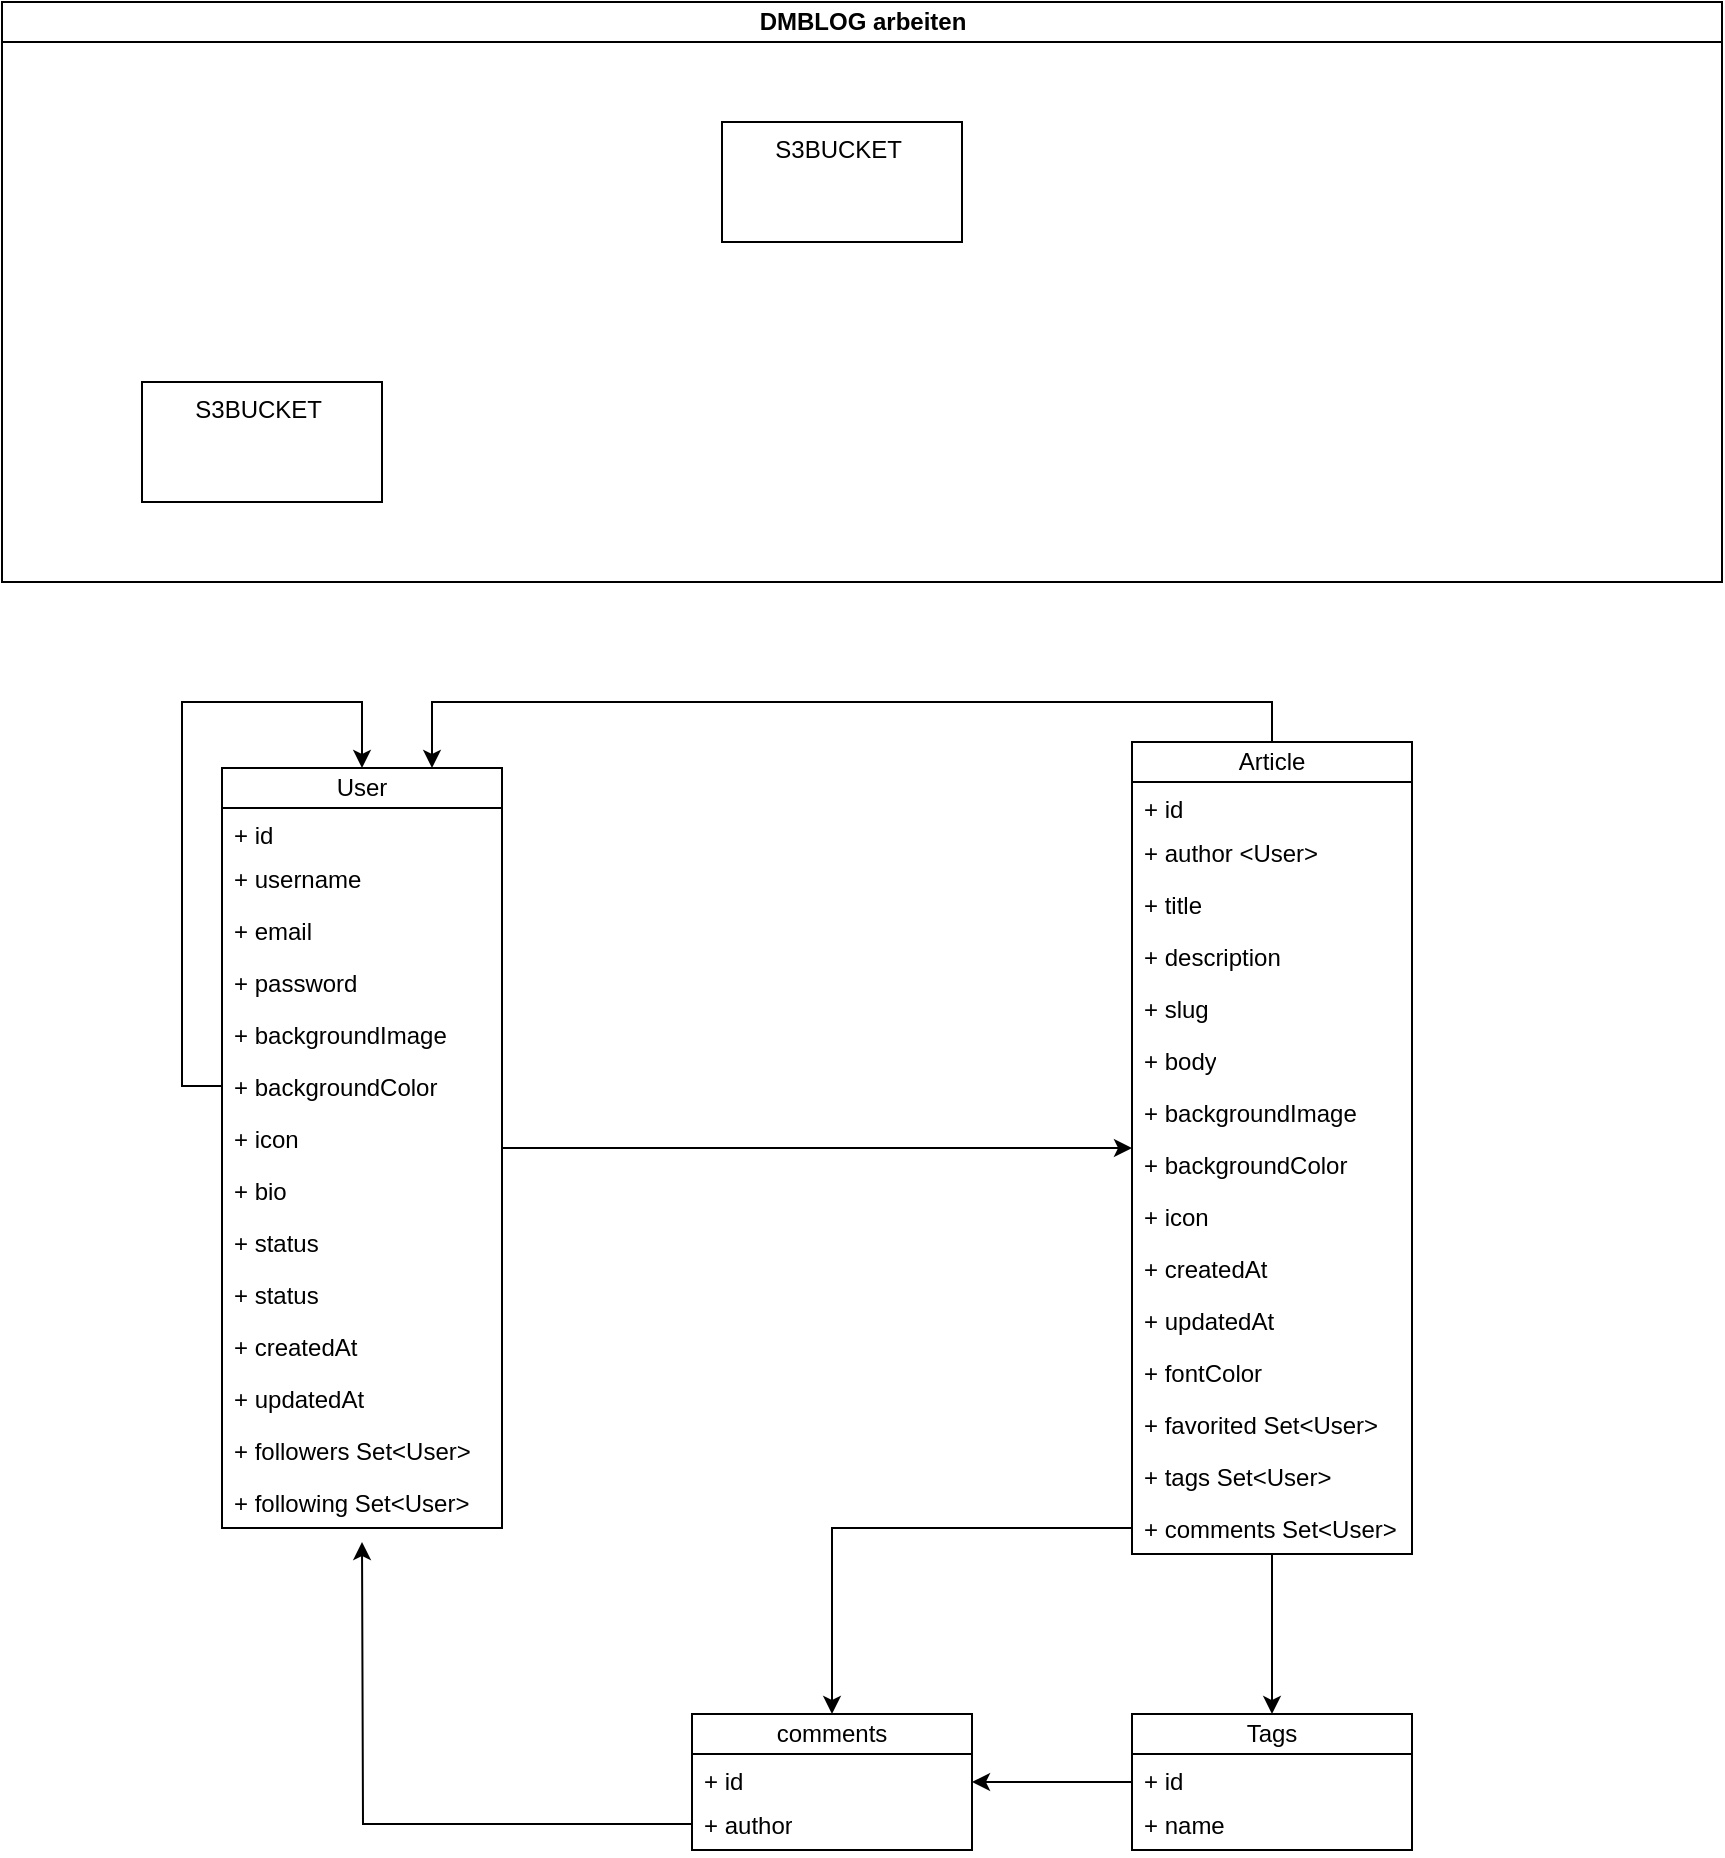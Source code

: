 <mxfile version="24.6.4" type="github">
  <diagram id="prtHgNgQTEPvFCAcTncT" name="Page-1">
    <mxGraphModel dx="1621" dy="459" grid="1" gridSize="10" guides="1" tooltips="1" connect="1" arrows="1" fold="1" page="1" pageScale="1" pageWidth="827" pageHeight="1169" math="0" shadow="0">
      <root>
        <mxCell id="0" />
        <mxCell id="1" parent="0" />
        <mxCell id="dNxyNK7c78bLwvsdeMH5-11" value="DMBLOG arbeiten" style="swimlane;html=1;startSize=20;horizontal=1;containerType=tree;glass=0;" parent="1" vertex="1">
          <mxGeometry x="-20" y="90" width="860" height="290" as="geometry" />
        </mxCell>
        <mxCell id="9S2_7b4mvDIKhxkQ7Gb--81" value="S3BUCKET&amp;nbsp;" style="rounded=0;whiteSpace=wrap;html=1;verticalAlign=top;" vertex="1" parent="dNxyNK7c78bLwvsdeMH5-11">
          <mxGeometry x="70" y="190" width="120" height="60" as="geometry" />
        </mxCell>
        <mxCell id="9S2_7b4mvDIKhxkQ7Gb--82" value="S3BUCKET&amp;nbsp;" style="rounded=0;whiteSpace=wrap;html=1;verticalAlign=top;" vertex="1" parent="dNxyNK7c78bLwvsdeMH5-11">
          <mxGeometry x="360" y="60" width="120" height="60" as="geometry" />
        </mxCell>
        <mxCell id="9S2_7b4mvDIKhxkQ7Gb--50" value="" style="edgeStyle=orthogonalEdgeStyle;rounded=0;orthogonalLoop=1;jettySize=auto;html=1;" edge="1" parent="1" source="9S2_7b4mvDIKhxkQ7Gb--7" target="9S2_7b4mvDIKhxkQ7Gb--34">
          <mxGeometry relative="1" as="geometry" />
        </mxCell>
        <mxCell id="9S2_7b4mvDIKhxkQ7Gb--7" value="User" style="swimlane;fontStyle=0;childLayout=stackLayout;horizontal=1;startSize=20;fillColor=none;horizontalStack=0;resizeParent=1;resizeParentMax=0;resizeLast=0;collapsible=1;marginBottom=0;whiteSpace=wrap;html=1;" vertex="1" parent="1">
          <mxGeometry x="90" y="473" width="140" height="380" as="geometry">
            <mxRectangle x="340" y="390" width="70" height="30" as="alternateBounds" />
          </mxGeometry>
        </mxCell>
        <mxCell id="9S2_7b4mvDIKhxkQ7Gb--8" value="+ id&lt;span style=&quot;color: rgba(0, 0, 0, 0); font-family: monospace; font-size: 0px; text-wrap: nowrap;&quot;&gt;%3CmxGraphModel%3E%3Croot%3E%3CmxCell%20id%3D%220%22%2F%3E%3CmxCell%20id%3D%221%22%20parent%3D%220%22%2F%3E%3CmxCell%20id%3D%222%22%20value%3D%22%2B%20Password%22%20style%3D%22text%3BstrokeColor%3Dnone%3BfillColor%3Dnone%3Balign%3Dleft%3BverticalAlign%3Dtop%3BspacingLeft%3D4%3BspacingRight%3D4%3Boverflow%3Dhidden%3Brotatable%3D0%3Bpoints%3D%5B%5B0%2C0.5%5D%2C%5B1%2C0.5%5D%5D%3BportConstraint%3Deastwest%3BwhiteSpace%3Dwrap%3Bhtml%3D1%3B%22%20vertex%3D%221%22%20parent%3D%221%22%3E%3CmxGeometry%20x%3D%22340%22%20y%3D%22458%22%20width%3D%22140%22%20height%3D%2226%22%20as%3D%22geometry%22%2F%3E%3C%2FmxCell%3E%3C%2Froot%3E%3C%2FmxGraphModel%3E&lt;/span&gt;" style="text;strokeColor=none;fillColor=none;align=left;verticalAlign=top;spacingLeft=4;spacingRight=4;overflow=hidden;rotatable=0;points=[[0,0.5],[1,0.5]];portConstraint=eastwest;whiteSpace=wrap;html=1;" vertex="1" parent="9S2_7b4mvDIKhxkQ7Gb--7">
          <mxGeometry y="20" width="140" height="22" as="geometry" />
        </mxCell>
        <mxCell id="9S2_7b4mvDIKhxkQ7Gb--9" value="+ username" style="text;strokeColor=none;fillColor=none;align=left;verticalAlign=top;spacingLeft=4;spacingRight=4;overflow=hidden;rotatable=0;points=[[0,0.5],[1,0.5]];portConstraint=eastwest;whiteSpace=wrap;html=1;" vertex="1" parent="9S2_7b4mvDIKhxkQ7Gb--7">
          <mxGeometry y="42" width="140" height="26" as="geometry" />
        </mxCell>
        <mxCell id="9S2_7b4mvDIKhxkQ7Gb--10" value="+ email" style="text;strokeColor=none;fillColor=none;align=left;verticalAlign=top;spacingLeft=4;spacingRight=4;overflow=hidden;rotatable=0;points=[[0,0.5],[1,0.5]];portConstraint=eastwest;whiteSpace=wrap;html=1;" vertex="1" parent="9S2_7b4mvDIKhxkQ7Gb--7">
          <mxGeometry y="68" width="140" height="26" as="geometry" />
        </mxCell>
        <mxCell id="9S2_7b4mvDIKhxkQ7Gb--21" value="+ password" style="text;strokeColor=none;fillColor=none;align=left;verticalAlign=top;spacingLeft=4;spacingRight=4;overflow=hidden;rotatable=0;points=[[0,0.5],[1,0.5]];portConstraint=eastwest;whiteSpace=wrap;html=1;" vertex="1" parent="9S2_7b4mvDIKhxkQ7Gb--7">
          <mxGeometry y="94" width="140" height="26" as="geometry" />
        </mxCell>
        <mxCell id="9S2_7b4mvDIKhxkQ7Gb--25" value="+ backgroundImage" style="text;strokeColor=none;fillColor=none;align=left;verticalAlign=top;spacingLeft=4;spacingRight=4;overflow=hidden;rotatable=0;points=[[0,0.5],[1,0.5]];portConstraint=eastwest;whiteSpace=wrap;html=1;" vertex="1" parent="9S2_7b4mvDIKhxkQ7Gb--7">
          <mxGeometry y="120" width="140" height="26" as="geometry" />
        </mxCell>
        <mxCell id="9S2_7b4mvDIKhxkQ7Gb--30" style="edgeStyle=orthogonalEdgeStyle;rounded=0;orthogonalLoop=1;jettySize=auto;html=1;" edge="1" parent="9S2_7b4mvDIKhxkQ7Gb--7" source="9S2_7b4mvDIKhxkQ7Gb--26" target="9S2_7b4mvDIKhxkQ7Gb--7">
          <mxGeometry relative="1" as="geometry">
            <Array as="points">
              <mxPoint x="-20" y="159" />
              <mxPoint x="-20" y="-33" />
              <mxPoint x="70" y="-33" />
            </Array>
          </mxGeometry>
        </mxCell>
        <mxCell id="9S2_7b4mvDIKhxkQ7Gb--26" value="+ backgroundColor" style="text;strokeColor=none;fillColor=none;align=left;verticalAlign=top;spacingLeft=4;spacingRight=4;overflow=hidden;rotatable=0;points=[[0,0.5],[1,0.5]];portConstraint=eastwest;whiteSpace=wrap;html=1;" vertex="1" parent="9S2_7b4mvDIKhxkQ7Gb--7">
          <mxGeometry y="146" width="140" height="26" as="geometry" />
        </mxCell>
        <mxCell id="9S2_7b4mvDIKhxkQ7Gb--24" value="+ icon" style="text;strokeColor=none;fillColor=none;align=left;verticalAlign=top;spacingLeft=4;spacingRight=4;overflow=hidden;rotatable=0;points=[[0,0.5],[1,0.5]];portConstraint=eastwest;whiteSpace=wrap;html=1;" vertex="1" parent="9S2_7b4mvDIKhxkQ7Gb--7">
          <mxGeometry y="172" width="140" height="26" as="geometry" />
        </mxCell>
        <mxCell id="9S2_7b4mvDIKhxkQ7Gb--23" value="+ bio" style="text;strokeColor=none;fillColor=none;align=left;verticalAlign=top;spacingLeft=4;spacingRight=4;overflow=hidden;rotatable=0;points=[[0,0.5],[1,0.5]];portConstraint=eastwest;whiteSpace=wrap;html=1;" vertex="1" parent="9S2_7b4mvDIKhxkQ7Gb--7">
          <mxGeometry y="198" width="140" height="26" as="geometry" />
        </mxCell>
        <mxCell id="9S2_7b4mvDIKhxkQ7Gb--22" value="+ status" style="text;strokeColor=none;fillColor=none;align=left;verticalAlign=top;spacingLeft=4;spacingRight=4;overflow=hidden;rotatable=0;points=[[0,0.5],[1,0.5]];portConstraint=eastwest;whiteSpace=wrap;html=1;" vertex="1" parent="9S2_7b4mvDIKhxkQ7Gb--7">
          <mxGeometry y="224" width="140" height="26" as="geometry" />
        </mxCell>
        <mxCell id="9S2_7b4mvDIKhxkQ7Gb--27" value="+ status" style="text;strokeColor=none;fillColor=none;align=left;verticalAlign=top;spacingLeft=4;spacingRight=4;overflow=hidden;rotatable=0;points=[[0,0.5],[1,0.5]];portConstraint=eastwest;whiteSpace=wrap;html=1;" vertex="1" parent="9S2_7b4mvDIKhxkQ7Gb--7">
          <mxGeometry y="250" width="140" height="26" as="geometry" />
        </mxCell>
        <mxCell id="9S2_7b4mvDIKhxkQ7Gb--29" value="+ createdAt" style="text;strokeColor=none;fillColor=none;align=left;verticalAlign=top;spacingLeft=4;spacingRight=4;overflow=hidden;rotatable=0;points=[[0,0.5],[1,0.5]];portConstraint=eastwest;whiteSpace=wrap;html=1;" vertex="1" parent="9S2_7b4mvDIKhxkQ7Gb--7">
          <mxGeometry y="276" width="140" height="26" as="geometry" />
        </mxCell>
        <mxCell id="9S2_7b4mvDIKhxkQ7Gb--28" value="+ updatedAt" style="text;strokeColor=none;fillColor=none;align=left;verticalAlign=top;spacingLeft=4;spacingRight=4;overflow=hidden;rotatable=0;points=[[0,0.5],[1,0.5]];portConstraint=eastwest;whiteSpace=wrap;html=1;" vertex="1" parent="9S2_7b4mvDIKhxkQ7Gb--7">
          <mxGeometry y="302" width="140" height="26" as="geometry" />
        </mxCell>
        <mxCell id="9S2_7b4mvDIKhxkQ7Gb--31" value="+ followers Set&amp;lt;User&amp;gt;" style="text;strokeColor=none;fillColor=none;align=left;verticalAlign=top;spacingLeft=4;spacingRight=4;overflow=hidden;rotatable=0;points=[[0,0.5],[1,0.5]];portConstraint=eastwest;whiteSpace=wrap;html=1;" vertex="1" parent="9S2_7b4mvDIKhxkQ7Gb--7">
          <mxGeometry y="328" width="140" height="26" as="geometry" />
        </mxCell>
        <mxCell id="9S2_7b4mvDIKhxkQ7Gb--32" value="+ following Set&amp;lt;User&amp;gt;" style="text;strokeColor=none;fillColor=none;align=left;verticalAlign=top;spacingLeft=4;spacingRight=4;overflow=hidden;rotatable=0;points=[[0,0.5],[1,0.5]];portConstraint=eastwest;whiteSpace=wrap;html=1;" vertex="1" parent="9S2_7b4mvDIKhxkQ7Gb--7">
          <mxGeometry y="354" width="140" height="26" as="geometry" />
        </mxCell>
        <mxCell id="9S2_7b4mvDIKhxkQ7Gb--51" style="edgeStyle=orthogonalEdgeStyle;rounded=0;orthogonalLoop=1;jettySize=auto;html=1;entryX=0.75;entryY=0;entryDx=0;entryDy=0;" edge="1" parent="1" source="9S2_7b4mvDIKhxkQ7Gb--34" target="9S2_7b4mvDIKhxkQ7Gb--7">
          <mxGeometry relative="1" as="geometry">
            <mxPoint x="430" y="450" as="targetPoint" />
            <Array as="points">
              <mxPoint x="615" y="440" />
              <mxPoint x="195" y="440" />
            </Array>
          </mxGeometry>
        </mxCell>
        <mxCell id="9S2_7b4mvDIKhxkQ7Gb--72" value="" style="edgeStyle=orthogonalEdgeStyle;rounded=0;orthogonalLoop=1;jettySize=auto;html=1;" edge="1" parent="1" source="9S2_7b4mvDIKhxkQ7Gb--34" target="9S2_7b4mvDIKhxkQ7Gb--56">
          <mxGeometry relative="1" as="geometry" />
        </mxCell>
        <mxCell id="9S2_7b4mvDIKhxkQ7Gb--34" value="Article" style="swimlane;fontStyle=0;childLayout=stackLayout;horizontal=1;startSize=20;fillColor=none;horizontalStack=0;resizeParent=1;resizeParentMax=0;resizeLast=0;collapsible=1;marginBottom=0;whiteSpace=wrap;html=1;" vertex="1" parent="1">
          <mxGeometry x="545" y="460" width="140" height="406" as="geometry">
            <mxRectangle x="340" y="390" width="70" height="30" as="alternateBounds" />
          </mxGeometry>
        </mxCell>
        <mxCell id="9S2_7b4mvDIKhxkQ7Gb--35" value="+ id&lt;span style=&quot;color: rgba(0, 0, 0, 0); font-family: monospace; font-size: 0px; text-wrap: nowrap;&quot;&gt;%3CmxGraphModel%3E%3Croot%3E%3CmxCell%20id%3D%220%22%2F%3E%3CmxCell%20id%3D%221%22%20parent%3D%220%22%2F%3E%3CmxCell%20id%3D%222%22%20value%3D%22%2B%20Password%22%20style%3D%22text%3BstrokeColor%3Dnone%3BfillColor%3Dnone%3Balign%3Dleft%3BverticalAlign%3Dtop%3BspacingLeft%3D4%3BspacingRight%3D4%3Boverflow%3Dhidden%3Brotatable%3D0%3Bpoints%3D%5B%5B0%2C0.5%5D%2C%5B1%2C0.5%5D%5D%3BportConstraint%3Deastwest%3BwhiteSpace%3Dwrap%3Bhtml%3D1%3B%22%20vertex%3D%221%22%20parent%3D%221%22%3E%3CmxGeometry%20x%3D%22340%22%20y%3D%22458%22%20width%3D%22140%22%20height%3D%2226%22%20as%3D%22geometry%22%2F%3E%3C%2FmxCell%3E%3C%2Froot%3E%3C%2FmxGraphModel%3E&lt;/span&gt;" style="text;strokeColor=none;fillColor=none;align=left;verticalAlign=top;spacingLeft=4;spacingRight=4;overflow=hidden;rotatable=0;points=[[0,0.5],[1,0.5]];portConstraint=eastwest;whiteSpace=wrap;html=1;" vertex="1" parent="9S2_7b4mvDIKhxkQ7Gb--34">
          <mxGeometry y="20" width="140" height="22" as="geometry" />
        </mxCell>
        <mxCell id="9S2_7b4mvDIKhxkQ7Gb--36" value="+ author &amp;lt;User&amp;gt;" style="text;strokeColor=none;fillColor=none;align=left;verticalAlign=top;spacingLeft=4;spacingRight=4;overflow=hidden;rotatable=0;points=[[0,0.5],[1,0.5]];portConstraint=eastwest;whiteSpace=wrap;html=1;" vertex="1" parent="9S2_7b4mvDIKhxkQ7Gb--34">
          <mxGeometry y="42" width="140" height="26" as="geometry" />
        </mxCell>
        <mxCell id="9S2_7b4mvDIKhxkQ7Gb--37" value="+ title" style="text;strokeColor=none;fillColor=none;align=left;verticalAlign=top;spacingLeft=4;spacingRight=4;overflow=hidden;rotatable=0;points=[[0,0.5],[1,0.5]];portConstraint=eastwest;whiteSpace=wrap;html=1;" vertex="1" parent="9S2_7b4mvDIKhxkQ7Gb--34">
          <mxGeometry y="68" width="140" height="26" as="geometry" />
        </mxCell>
        <mxCell id="9S2_7b4mvDIKhxkQ7Gb--38" value="+ description" style="text;strokeColor=none;fillColor=none;align=left;verticalAlign=top;spacingLeft=4;spacingRight=4;overflow=hidden;rotatable=0;points=[[0,0.5],[1,0.5]];portConstraint=eastwest;whiteSpace=wrap;html=1;" vertex="1" parent="9S2_7b4mvDIKhxkQ7Gb--34">
          <mxGeometry y="94" width="140" height="26" as="geometry" />
        </mxCell>
        <mxCell id="9S2_7b4mvDIKhxkQ7Gb--39" value="+ slug" style="text;strokeColor=none;fillColor=none;align=left;verticalAlign=top;spacingLeft=4;spacingRight=4;overflow=hidden;rotatable=0;points=[[0,0.5],[1,0.5]];portConstraint=eastwest;whiteSpace=wrap;html=1;" vertex="1" parent="9S2_7b4mvDIKhxkQ7Gb--34">
          <mxGeometry y="120" width="140" height="26" as="geometry" />
        </mxCell>
        <mxCell id="9S2_7b4mvDIKhxkQ7Gb--41" value="+ body" style="text;strokeColor=none;fillColor=none;align=left;verticalAlign=top;spacingLeft=4;spacingRight=4;overflow=hidden;rotatable=0;points=[[0,0.5],[1,0.5]];portConstraint=eastwest;whiteSpace=wrap;html=1;" vertex="1" parent="9S2_7b4mvDIKhxkQ7Gb--34">
          <mxGeometry y="146" width="140" height="26" as="geometry" />
        </mxCell>
        <mxCell id="9S2_7b4mvDIKhxkQ7Gb--42" value="+ backgroundImage" style="text;strokeColor=none;fillColor=none;align=left;verticalAlign=top;spacingLeft=4;spacingRight=4;overflow=hidden;rotatable=0;points=[[0,0.5],[1,0.5]];portConstraint=eastwest;whiteSpace=wrap;html=1;" vertex="1" parent="9S2_7b4mvDIKhxkQ7Gb--34">
          <mxGeometry y="172" width="140" height="26" as="geometry" />
        </mxCell>
        <mxCell id="9S2_7b4mvDIKhxkQ7Gb--43" value="+ backgroundColor" style="text;strokeColor=none;fillColor=none;align=left;verticalAlign=top;spacingLeft=4;spacingRight=4;overflow=hidden;rotatable=0;points=[[0,0.5],[1,0.5]];portConstraint=eastwest;whiteSpace=wrap;html=1;" vertex="1" parent="9S2_7b4mvDIKhxkQ7Gb--34">
          <mxGeometry y="198" width="140" height="26" as="geometry" />
        </mxCell>
        <mxCell id="9S2_7b4mvDIKhxkQ7Gb--44" value="+ icon" style="text;strokeColor=none;fillColor=none;align=left;verticalAlign=top;spacingLeft=4;spacingRight=4;overflow=hidden;rotatable=0;points=[[0,0.5],[1,0.5]];portConstraint=eastwest;whiteSpace=wrap;html=1;" vertex="1" parent="9S2_7b4mvDIKhxkQ7Gb--34">
          <mxGeometry y="224" width="140" height="26" as="geometry" />
        </mxCell>
        <mxCell id="9S2_7b4mvDIKhxkQ7Gb--46" value="+ createdAt" style="text;strokeColor=none;fillColor=none;align=left;verticalAlign=top;spacingLeft=4;spacingRight=4;overflow=hidden;rotatable=0;points=[[0,0.5],[1,0.5]];portConstraint=eastwest;whiteSpace=wrap;html=1;" vertex="1" parent="9S2_7b4mvDIKhxkQ7Gb--34">
          <mxGeometry y="250" width="140" height="26" as="geometry" />
        </mxCell>
        <mxCell id="9S2_7b4mvDIKhxkQ7Gb--47" value="+ updatedAt" style="text;strokeColor=none;fillColor=none;align=left;verticalAlign=top;spacingLeft=4;spacingRight=4;overflow=hidden;rotatable=0;points=[[0,0.5],[1,0.5]];portConstraint=eastwest;whiteSpace=wrap;html=1;" vertex="1" parent="9S2_7b4mvDIKhxkQ7Gb--34">
          <mxGeometry y="276" width="140" height="26" as="geometry" />
        </mxCell>
        <mxCell id="9S2_7b4mvDIKhxkQ7Gb--48" value="+ fontColor" style="text;strokeColor=none;fillColor=none;align=left;verticalAlign=top;spacingLeft=4;spacingRight=4;overflow=hidden;rotatable=0;points=[[0,0.5],[1,0.5]];portConstraint=eastwest;whiteSpace=wrap;html=1;" vertex="1" parent="9S2_7b4mvDIKhxkQ7Gb--34">
          <mxGeometry y="302" width="140" height="26" as="geometry" />
        </mxCell>
        <mxCell id="9S2_7b4mvDIKhxkQ7Gb--55" value="+ favorited Set&amp;lt;User&amp;gt;" style="text;strokeColor=none;fillColor=none;align=left;verticalAlign=top;spacingLeft=4;spacingRight=4;overflow=hidden;rotatable=0;points=[[0,0.5],[1,0.5]];portConstraint=eastwest;whiteSpace=wrap;html=1;" vertex="1" parent="9S2_7b4mvDIKhxkQ7Gb--34">
          <mxGeometry y="328" width="140" height="26" as="geometry" />
        </mxCell>
        <mxCell id="9S2_7b4mvDIKhxkQ7Gb--53" value="+ tags Set&amp;lt;User&amp;gt;" style="text;strokeColor=none;fillColor=none;align=left;verticalAlign=top;spacingLeft=4;spacingRight=4;overflow=hidden;rotatable=0;points=[[0,0.5],[1,0.5]];portConstraint=eastwest;whiteSpace=wrap;html=1;" vertex="1" parent="9S2_7b4mvDIKhxkQ7Gb--34">
          <mxGeometry y="354" width="140" height="26" as="geometry" />
        </mxCell>
        <mxCell id="9S2_7b4mvDIKhxkQ7Gb--54" value="+ comments Set&amp;lt;User&amp;gt;" style="text;strokeColor=none;fillColor=none;align=left;verticalAlign=top;spacingLeft=4;spacingRight=4;overflow=hidden;rotatable=0;points=[[0,0.5],[1,0.5]];portConstraint=eastwest;whiteSpace=wrap;html=1;" vertex="1" parent="9S2_7b4mvDIKhxkQ7Gb--34">
          <mxGeometry y="380" width="140" height="26" as="geometry" />
        </mxCell>
        <mxCell id="9S2_7b4mvDIKhxkQ7Gb--76" value="" style="edgeStyle=orthogonalEdgeStyle;rounded=0;orthogonalLoop=1;jettySize=auto;html=1;" edge="1" parent="1" source="9S2_7b4mvDIKhxkQ7Gb--56" target="9S2_7b4mvDIKhxkQ7Gb--73">
          <mxGeometry relative="1" as="geometry" />
        </mxCell>
        <mxCell id="9S2_7b4mvDIKhxkQ7Gb--56" value="Tags" style="swimlane;fontStyle=0;childLayout=stackLayout;horizontal=1;startSize=20;fillColor=none;horizontalStack=0;resizeParent=1;resizeParentMax=0;resizeLast=0;collapsible=1;marginBottom=0;whiteSpace=wrap;html=1;" vertex="1" parent="1">
          <mxGeometry x="545" y="946" width="140" height="68" as="geometry">
            <mxRectangle x="340" y="390" width="70" height="30" as="alternateBounds" />
          </mxGeometry>
        </mxCell>
        <mxCell id="9S2_7b4mvDIKhxkQ7Gb--57" value="+ id&lt;span style=&quot;color: rgba(0, 0, 0, 0); font-family: monospace; font-size: 0px; text-wrap: nowrap;&quot;&gt;%3CmxGraphModel%3E%3Croot%3E%3CmxCell%20id%3D%220%22%2F%3E%3CmxCell%20id%3D%221%22%20parent%3D%220%22%2F%3E%3CmxCell%20id%3D%222%22%20value%3D%22%2B%20Password%22%20style%3D%22text%3BstrokeColor%3Dnone%3BfillColor%3Dnone%3Balign%3Dleft%3BverticalAlign%3Dtop%3BspacingLeft%3D4%3BspacingRight%3D4%3Boverflow%3Dhidden%3Brotatable%3D0%3Bpoints%3D%5B%5B0%2C0.5%5D%2C%5B1%2C0.5%5D%5D%3BportConstraint%3Deastwest%3BwhiteSpace%3Dwrap%3Bhtml%3D1%3B%22%20vertex%3D%221%22%20parent%3D%221%22%3E%3CmxGeometry%20x%3D%22340%22%20y%3D%22458%22%20width%3D%22140%22%20height%3D%2226%22%20as%3D%22geometry%22%2F%3E%3C%2FmxCell%3E%3C%2Froot%3E%3C%2FmxGraphModel%3E&lt;/span&gt;" style="text;strokeColor=none;fillColor=none;align=left;verticalAlign=top;spacingLeft=4;spacingRight=4;overflow=hidden;rotatable=0;points=[[0,0.5],[1,0.5]];portConstraint=eastwest;whiteSpace=wrap;html=1;" vertex="1" parent="9S2_7b4mvDIKhxkQ7Gb--56">
          <mxGeometry y="20" width="140" height="22" as="geometry" />
        </mxCell>
        <mxCell id="9S2_7b4mvDIKhxkQ7Gb--58" value="+ name" style="text;strokeColor=none;fillColor=none;align=left;verticalAlign=top;spacingLeft=4;spacingRight=4;overflow=hidden;rotatable=0;points=[[0,0.5],[1,0.5]];portConstraint=eastwest;whiteSpace=wrap;html=1;" vertex="1" parent="9S2_7b4mvDIKhxkQ7Gb--56">
          <mxGeometry y="42" width="140" height="26" as="geometry" />
        </mxCell>
        <mxCell id="9S2_7b4mvDIKhxkQ7Gb--73" value="comments" style="swimlane;fontStyle=0;childLayout=stackLayout;horizontal=1;startSize=20;fillColor=none;horizontalStack=0;resizeParent=1;resizeParentMax=0;resizeLast=0;collapsible=1;marginBottom=0;whiteSpace=wrap;html=1;" vertex="1" parent="1">
          <mxGeometry x="325" y="946" width="140" height="68" as="geometry">
            <mxRectangle x="340" y="390" width="70" height="30" as="alternateBounds" />
          </mxGeometry>
        </mxCell>
        <mxCell id="9S2_7b4mvDIKhxkQ7Gb--74" value="+ id&lt;span style=&quot;color: rgba(0, 0, 0, 0); font-family: monospace; font-size: 0px; text-wrap: nowrap;&quot;&gt;%3CmxGraphModel%3E%3Croot%3E%3CmxCell%20id%3D%220%22%2F%3E%3CmxCell%20id%3D%221%22%20parent%3D%220%22%2F%3E%3CmxCell%20id%3D%222%22%20value%3D%22%2B%20Password%22%20style%3D%22text%3BstrokeColor%3Dnone%3BfillColor%3Dnone%3Balign%3Dleft%3BverticalAlign%3Dtop%3BspacingLeft%3D4%3BspacingRight%3D4%3Boverflow%3Dhidden%3Brotatable%3D0%3Bpoints%3D%5B%5B0%2C0.5%5D%2C%5B1%2C0.5%5D%5D%3BportConstraint%3Deastwest%3BwhiteSpace%3Dwrap%3Bhtml%3D1%3B%22%20vertex%3D%221%22%20parent%3D%221%22%3E%3CmxGeometry%20x%3D%22340%22%20y%3D%22458%22%20width%3D%22140%22%20height%3D%2226%22%20as%3D%22geometry%22%2F%3E%3C%2FmxCell%3E%3C%2Froot%3E%3C%2FmxGraphModel%3E&lt;/span&gt;" style="text;strokeColor=none;fillColor=none;align=left;verticalAlign=top;spacingLeft=4;spacingRight=4;overflow=hidden;rotatable=0;points=[[0,0.5],[1,0.5]];portConstraint=eastwest;whiteSpace=wrap;html=1;" vertex="1" parent="9S2_7b4mvDIKhxkQ7Gb--73">
          <mxGeometry y="20" width="140" height="22" as="geometry" />
        </mxCell>
        <mxCell id="9S2_7b4mvDIKhxkQ7Gb--78" style="edgeStyle=orthogonalEdgeStyle;rounded=0;orthogonalLoop=1;jettySize=auto;html=1;" edge="1" parent="9S2_7b4mvDIKhxkQ7Gb--73" source="9S2_7b4mvDIKhxkQ7Gb--75">
          <mxGeometry relative="1" as="geometry">
            <mxPoint x="-165" y="-86" as="targetPoint" />
          </mxGeometry>
        </mxCell>
        <mxCell id="9S2_7b4mvDIKhxkQ7Gb--75" value="+ author" style="text;strokeColor=none;fillColor=none;align=left;verticalAlign=top;spacingLeft=4;spacingRight=4;overflow=hidden;rotatable=0;points=[[0,0.5],[1,0.5]];portConstraint=eastwest;whiteSpace=wrap;html=1;" vertex="1" parent="9S2_7b4mvDIKhxkQ7Gb--73">
          <mxGeometry y="42" width="140" height="26" as="geometry" />
        </mxCell>
        <mxCell id="9S2_7b4mvDIKhxkQ7Gb--77" style="edgeStyle=orthogonalEdgeStyle;rounded=0;orthogonalLoop=1;jettySize=auto;html=1;entryX=0.5;entryY=0;entryDx=0;entryDy=0;" edge="1" parent="1" source="9S2_7b4mvDIKhxkQ7Gb--54" target="9S2_7b4mvDIKhxkQ7Gb--73">
          <mxGeometry relative="1" as="geometry" />
        </mxCell>
      </root>
    </mxGraphModel>
  </diagram>
</mxfile>
